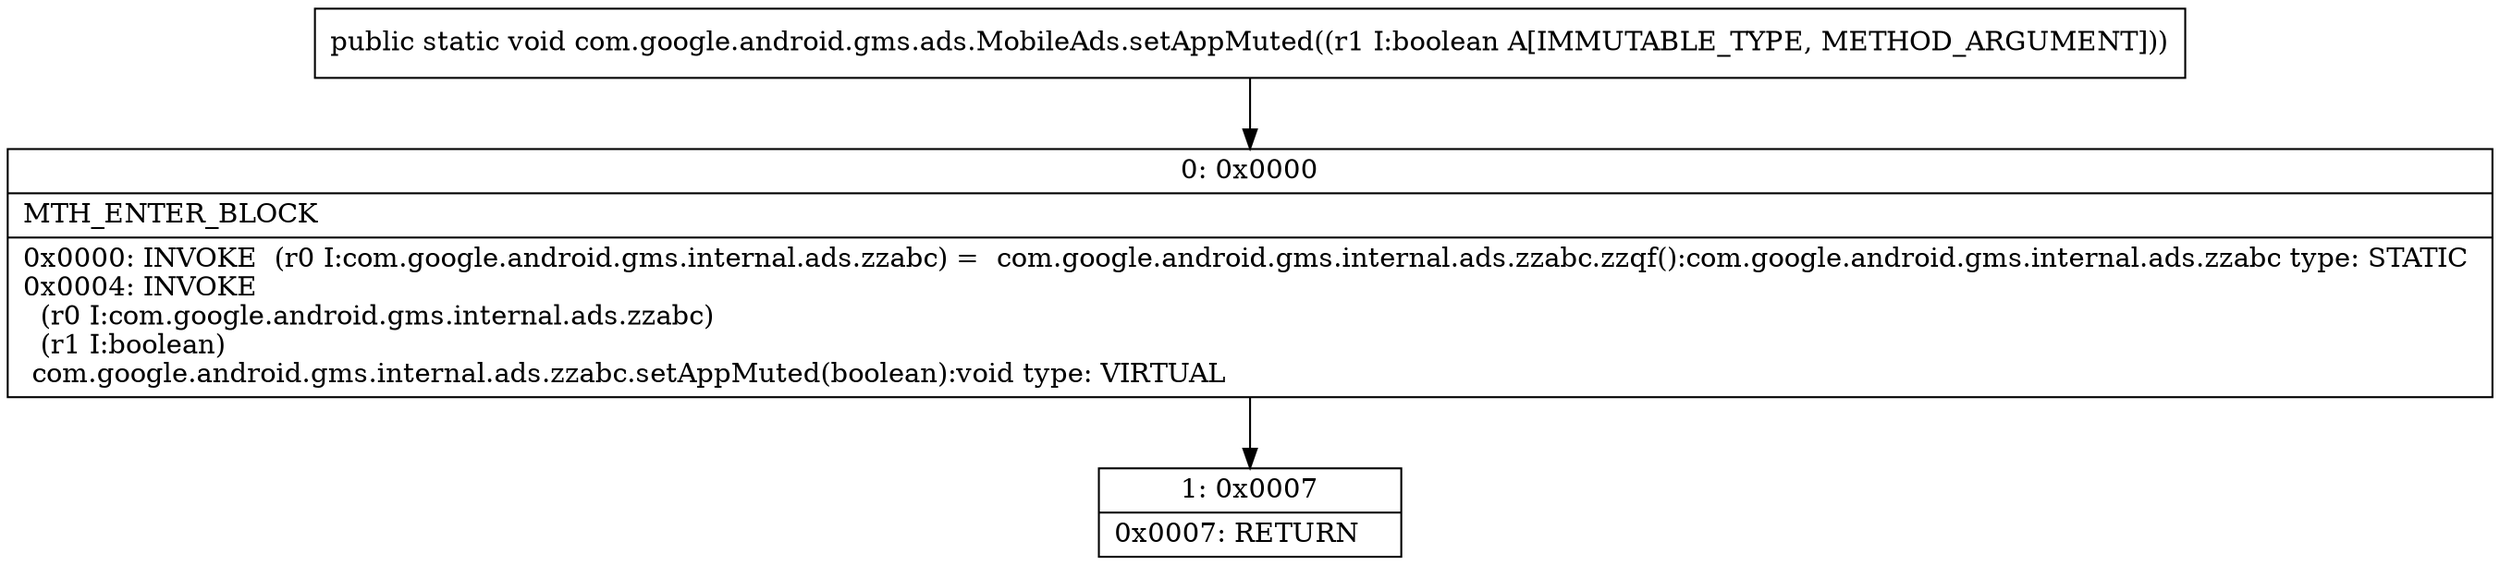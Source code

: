 digraph "CFG forcom.google.android.gms.ads.MobileAds.setAppMuted(Z)V" {
Node_0 [shape=record,label="{0\:\ 0x0000|MTH_ENTER_BLOCK\l|0x0000: INVOKE  (r0 I:com.google.android.gms.internal.ads.zzabc) =  com.google.android.gms.internal.ads.zzabc.zzqf():com.google.android.gms.internal.ads.zzabc type: STATIC \l0x0004: INVOKE  \l  (r0 I:com.google.android.gms.internal.ads.zzabc)\l  (r1 I:boolean)\l com.google.android.gms.internal.ads.zzabc.setAppMuted(boolean):void type: VIRTUAL \l}"];
Node_1 [shape=record,label="{1\:\ 0x0007|0x0007: RETURN   \l}"];
MethodNode[shape=record,label="{public static void com.google.android.gms.ads.MobileAds.setAppMuted((r1 I:boolean A[IMMUTABLE_TYPE, METHOD_ARGUMENT])) }"];
MethodNode -> Node_0;
Node_0 -> Node_1;
}

